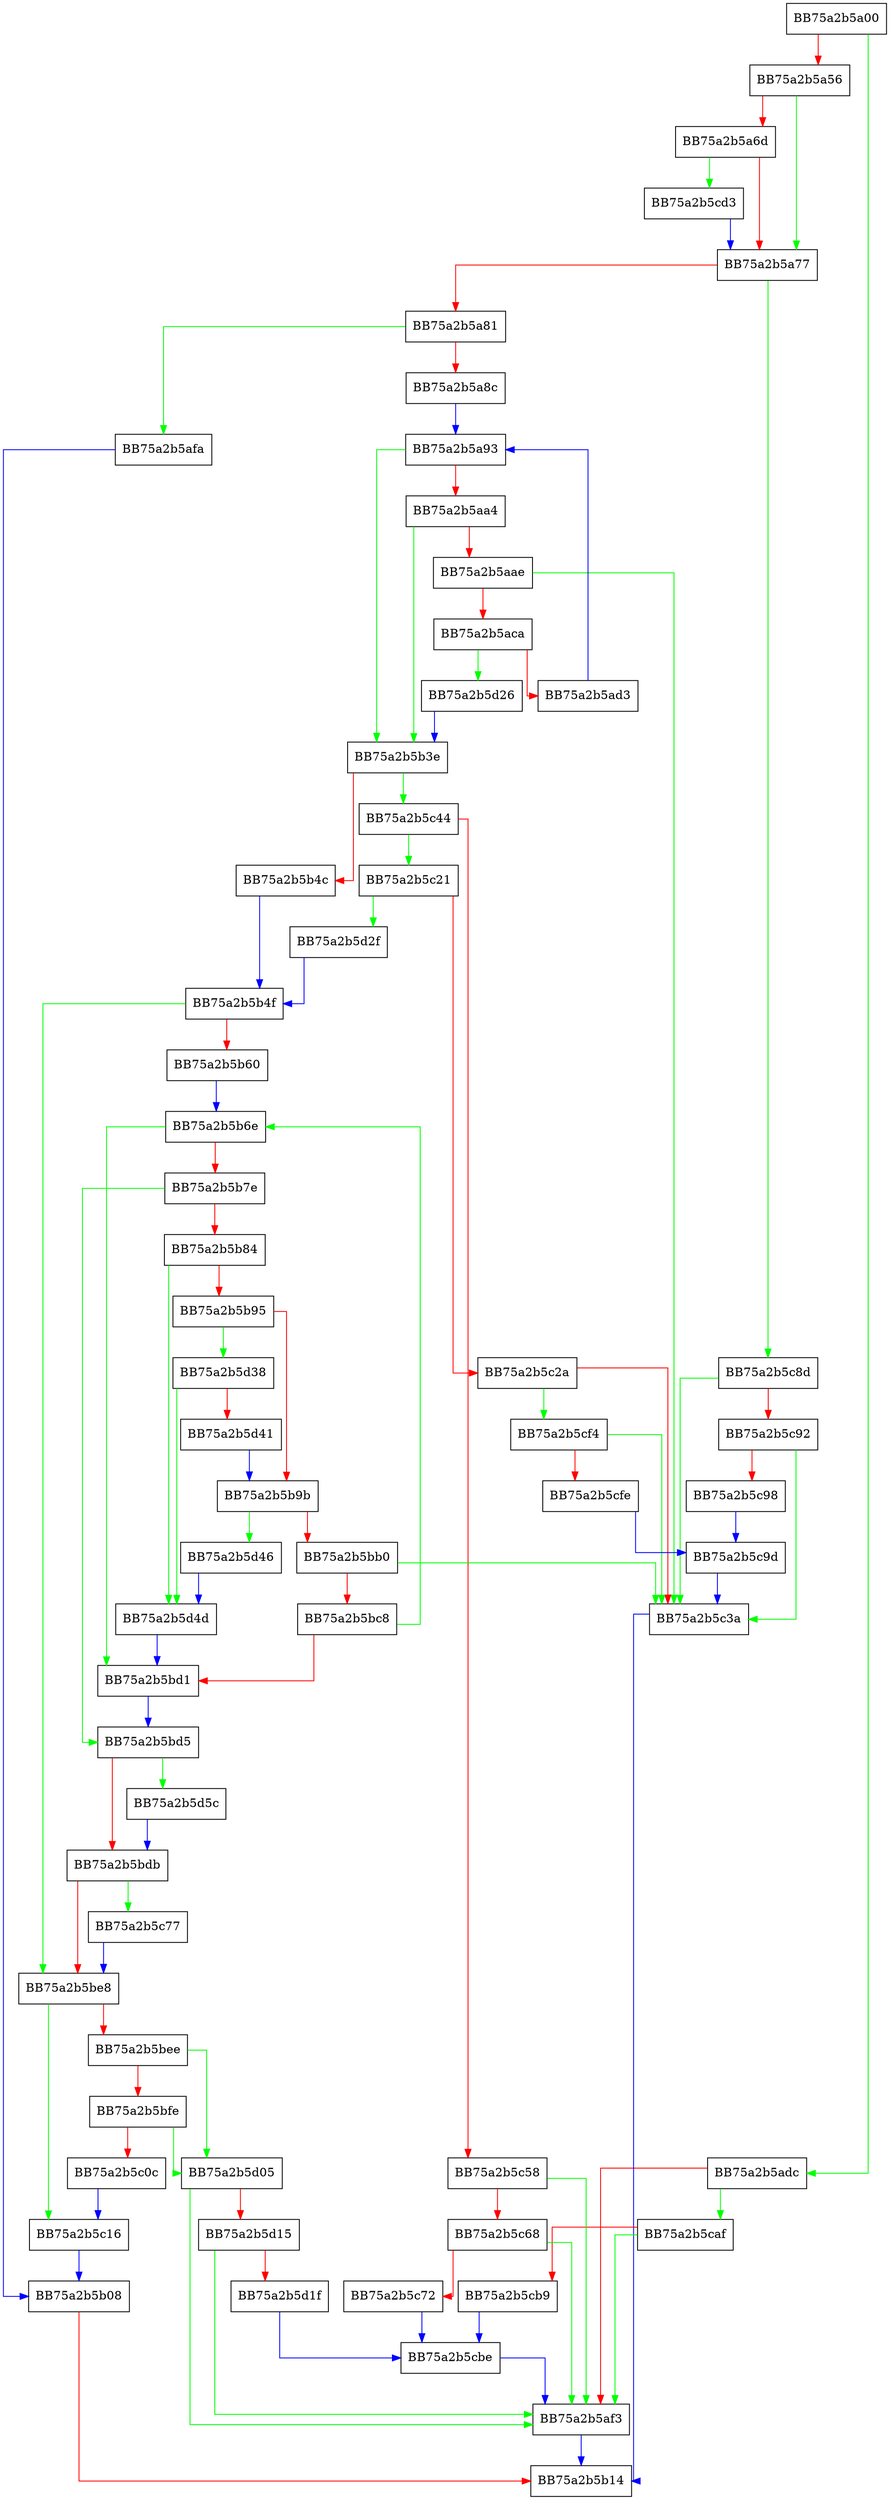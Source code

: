 digraph ecParseRtfKeyword {
  node [shape="box"];
  graph [splines=ortho];
  BB75a2b5a00 -> BB75a2b5adc [color="green"];
  BB75a2b5a00 -> BB75a2b5a56 [color="red"];
  BB75a2b5a56 -> BB75a2b5a77 [color="green"];
  BB75a2b5a56 -> BB75a2b5a6d [color="red"];
  BB75a2b5a6d -> BB75a2b5cd3 [color="green"];
  BB75a2b5a6d -> BB75a2b5a77 [color="red"];
  BB75a2b5a77 -> BB75a2b5c8d [color="green"];
  BB75a2b5a77 -> BB75a2b5a81 [color="red"];
  BB75a2b5a81 -> BB75a2b5afa [color="green"];
  BB75a2b5a81 -> BB75a2b5a8c [color="red"];
  BB75a2b5a8c -> BB75a2b5a93 [color="blue"];
  BB75a2b5a93 -> BB75a2b5b3e [color="green"];
  BB75a2b5a93 -> BB75a2b5aa4 [color="red"];
  BB75a2b5aa4 -> BB75a2b5b3e [color="green"];
  BB75a2b5aa4 -> BB75a2b5aae [color="red"];
  BB75a2b5aae -> BB75a2b5c3a [color="green"];
  BB75a2b5aae -> BB75a2b5aca [color="red"];
  BB75a2b5aca -> BB75a2b5d26 [color="green"];
  BB75a2b5aca -> BB75a2b5ad3 [color="red"];
  BB75a2b5ad3 -> BB75a2b5a93 [color="blue"];
  BB75a2b5adc -> BB75a2b5caf [color="green"];
  BB75a2b5adc -> BB75a2b5af3 [color="red"];
  BB75a2b5af3 -> BB75a2b5b14 [color="blue"];
  BB75a2b5afa -> BB75a2b5b08 [color="blue"];
  BB75a2b5b08 -> BB75a2b5b14 [color="red"];
  BB75a2b5b3e -> BB75a2b5c44 [color="green"];
  BB75a2b5b3e -> BB75a2b5b4c [color="red"];
  BB75a2b5b4c -> BB75a2b5b4f [color="blue"];
  BB75a2b5b4f -> BB75a2b5be8 [color="green"];
  BB75a2b5b4f -> BB75a2b5b60 [color="red"];
  BB75a2b5b60 -> BB75a2b5b6e [color="blue"];
  BB75a2b5b6e -> BB75a2b5bd1 [color="green"];
  BB75a2b5b6e -> BB75a2b5b7e [color="red"];
  BB75a2b5b7e -> BB75a2b5bd5 [color="green"];
  BB75a2b5b7e -> BB75a2b5b84 [color="red"];
  BB75a2b5b84 -> BB75a2b5d4d [color="green"];
  BB75a2b5b84 -> BB75a2b5b95 [color="red"];
  BB75a2b5b95 -> BB75a2b5d38 [color="green"];
  BB75a2b5b95 -> BB75a2b5b9b [color="red"];
  BB75a2b5b9b -> BB75a2b5d46 [color="green"];
  BB75a2b5b9b -> BB75a2b5bb0 [color="red"];
  BB75a2b5bb0 -> BB75a2b5c3a [color="green"];
  BB75a2b5bb0 -> BB75a2b5bc8 [color="red"];
  BB75a2b5bc8 -> BB75a2b5b6e [color="green"];
  BB75a2b5bc8 -> BB75a2b5bd1 [color="red"];
  BB75a2b5bd1 -> BB75a2b5bd5 [color="blue"];
  BB75a2b5bd5 -> BB75a2b5d5c [color="green"];
  BB75a2b5bd5 -> BB75a2b5bdb [color="red"];
  BB75a2b5bdb -> BB75a2b5c77 [color="green"];
  BB75a2b5bdb -> BB75a2b5be8 [color="red"];
  BB75a2b5be8 -> BB75a2b5c16 [color="green"];
  BB75a2b5be8 -> BB75a2b5bee [color="red"];
  BB75a2b5bee -> BB75a2b5d05 [color="green"];
  BB75a2b5bee -> BB75a2b5bfe [color="red"];
  BB75a2b5bfe -> BB75a2b5d05 [color="green"];
  BB75a2b5bfe -> BB75a2b5c0c [color="red"];
  BB75a2b5c0c -> BB75a2b5c16 [color="blue"];
  BB75a2b5c16 -> BB75a2b5b08 [color="blue"];
  BB75a2b5c21 -> BB75a2b5d2f [color="green"];
  BB75a2b5c21 -> BB75a2b5c2a [color="red"];
  BB75a2b5c2a -> BB75a2b5cf4 [color="green"];
  BB75a2b5c2a -> BB75a2b5c3a [color="red"];
  BB75a2b5c3a -> BB75a2b5b14 [color="blue"];
  BB75a2b5c44 -> BB75a2b5c21 [color="green"];
  BB75a2b5c44 -> BB75a2b5c58 [color="red"];
  BB75a2b5c58 -> BB75a2b5af3 [color="green"];
  BB75a2b5c58 -> BB75a2b5c68 [color="red"];
  BB75a2b5c68 -> BB75a2b5af3 [color="green"];
  BB75a2b5c68 -> BB75a2b5c72 [color="red"];
  BB75a2b5c72 -> BB75a2b5cbe [color="blue"];
  BB75a2b5c77 -> BB75a2b5be8 [color="blue"];
  BB75a2b5c8d -> BB75a2b5c3a [color="green"];
  BB75a2b5c8d -> BB75a2b5c92 [color="red"];
  BB75a2b5c92 -> BB75a2b5c3a [color="green"];
  BB75a2b5c92 -> BB75a2b5c98 [color="red"];
  BB75a2b5c98 -> BB75a2b5c9d [color="blue"];
  BB75a2b5c9d -> BB75a2b5c3a [color="blue"];
  BB75a2b5caf -> BB75a2b5af3 [color="green"];
  BB75a2b5caf -> BB75a2b5cb9 [color="red"];
  BB75a2b5cb9 -> BB75a2b5cbe [color="blue"];
  BB75a2b5cbe -> BB75a2b5af3 [color="blue"];
  BB75a2b5cd3 -> BB75a2b5a77 [color="blue"];
  BB75a2b5cf4 -> BB75a2b5c3a [color="green"];
  BB75a2b5cf4 -> BB75a2b5cfe [color="red"];
  BB75a2b5cfe -> BB75a2b5c9d [color="blue"];
  BB75a2b5d05 -> BB75a2b5af3 [color="green"];
  BB75a2b5d05 -> BB75a2b5d15 [color="red"];
  BB75a2b5d15 -> BB75a2b5af3 [color="green"];
  BB75a2b5d15 -> BB75a2b5d1f [color="red"];
  BB75a2b5d1f -> BB75a2b5cbe [color="blue"];
  BB75a2b5d26 -> BB75a2b5b3e [color="blue"];
  BB75a2b5d2f -> BB75a2b5b4f [color="blue"];
  BB75a2b5d38 -> BB75a2b5d4d [color="green"];
  BB75a2b5d38 -> BB75a2b5d41 [color="red"];
  BB75a2b5d41 -> BB75a2b5b9b [color="blue"];
  BB75a2b5d46 -> BB75a2b5d4d [color="blue"];
  BB75a2b5d4d -> BB75a2b5bd1 [color="blue"];
  BB75a2b5d5c -> BB75a2b5bdb [color="blue"];
}